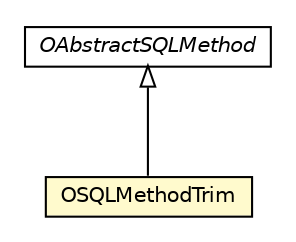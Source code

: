 #!/usr/local/bin/dot
#
# Class diagram 
# Generated by UMLGraph version R5_6-24-gf6e263 (http://www.umlgraph.org/)
#

digraph G {
	edge [fontname="Helvetica",fontsize=10,labelfontname="Helvetica",labelfontsize=10];
	node [fontname="Helvetica",fontsize=10,shape=plaintext];
	nodesep=0.25;
	ranksep=0.5;
	// com.orientechnologies.orient.core.sql.method.misc.OAbstractSQLMethod
	c6376872 [label=<<table title="com.orientechnologies.orient.core.sql.method.misc.OAbstractSQLMethod" border="0" cellborder="1" cellspacing="0" cellpadding="2" port="p" href="./OAbstractSQLMethod.html">
		<tr><td><table border="0" cellspacing="0" cellpadding="1">
<tr><td align="center" balign="center"><font face="Helvetica-Oblique"> OAbstractSQLMethod </font></td></tr>
		</table></td></tr>
		</table>>, URL="./OAbstractSQLMethod.html", fontname="Helvetica", fontcolor="black", fontsize=10.0];
	// com.orientechnologies.orient.core.sql.method.misc.OSQLMethodTrim
	c6376876 [label=<<table title="com.orientechnologies.orient.core.sql.method.misc.OSQLMethodTrim" border="0" cellborder="1" cellspacing="0" cellpadding="2" port="p" bgcolor="lemonChiffon" href="./OSQLMethodTrim.html">
		<tr><td><table border="0" cellspacing="0" cellpadding="1">
<tr><td align="center" balign="center"> OSQLMethodTrim </td></tr>
		</table></td></tr>
		</table>>, URL="./OSQLMethodTrim.html", fontname="Helvetica", fontcolor="black", fontsize=10.0];
	//com.orientechnologies.orient.core.sql.method.misc.OSQLMethodTrim extends com.orientechnologies.orient.core.sql.method.misc.OAbstractSQLMethod
	c6376872:p -> c6376876:p [dir=back,arrowtail=empty];
}

